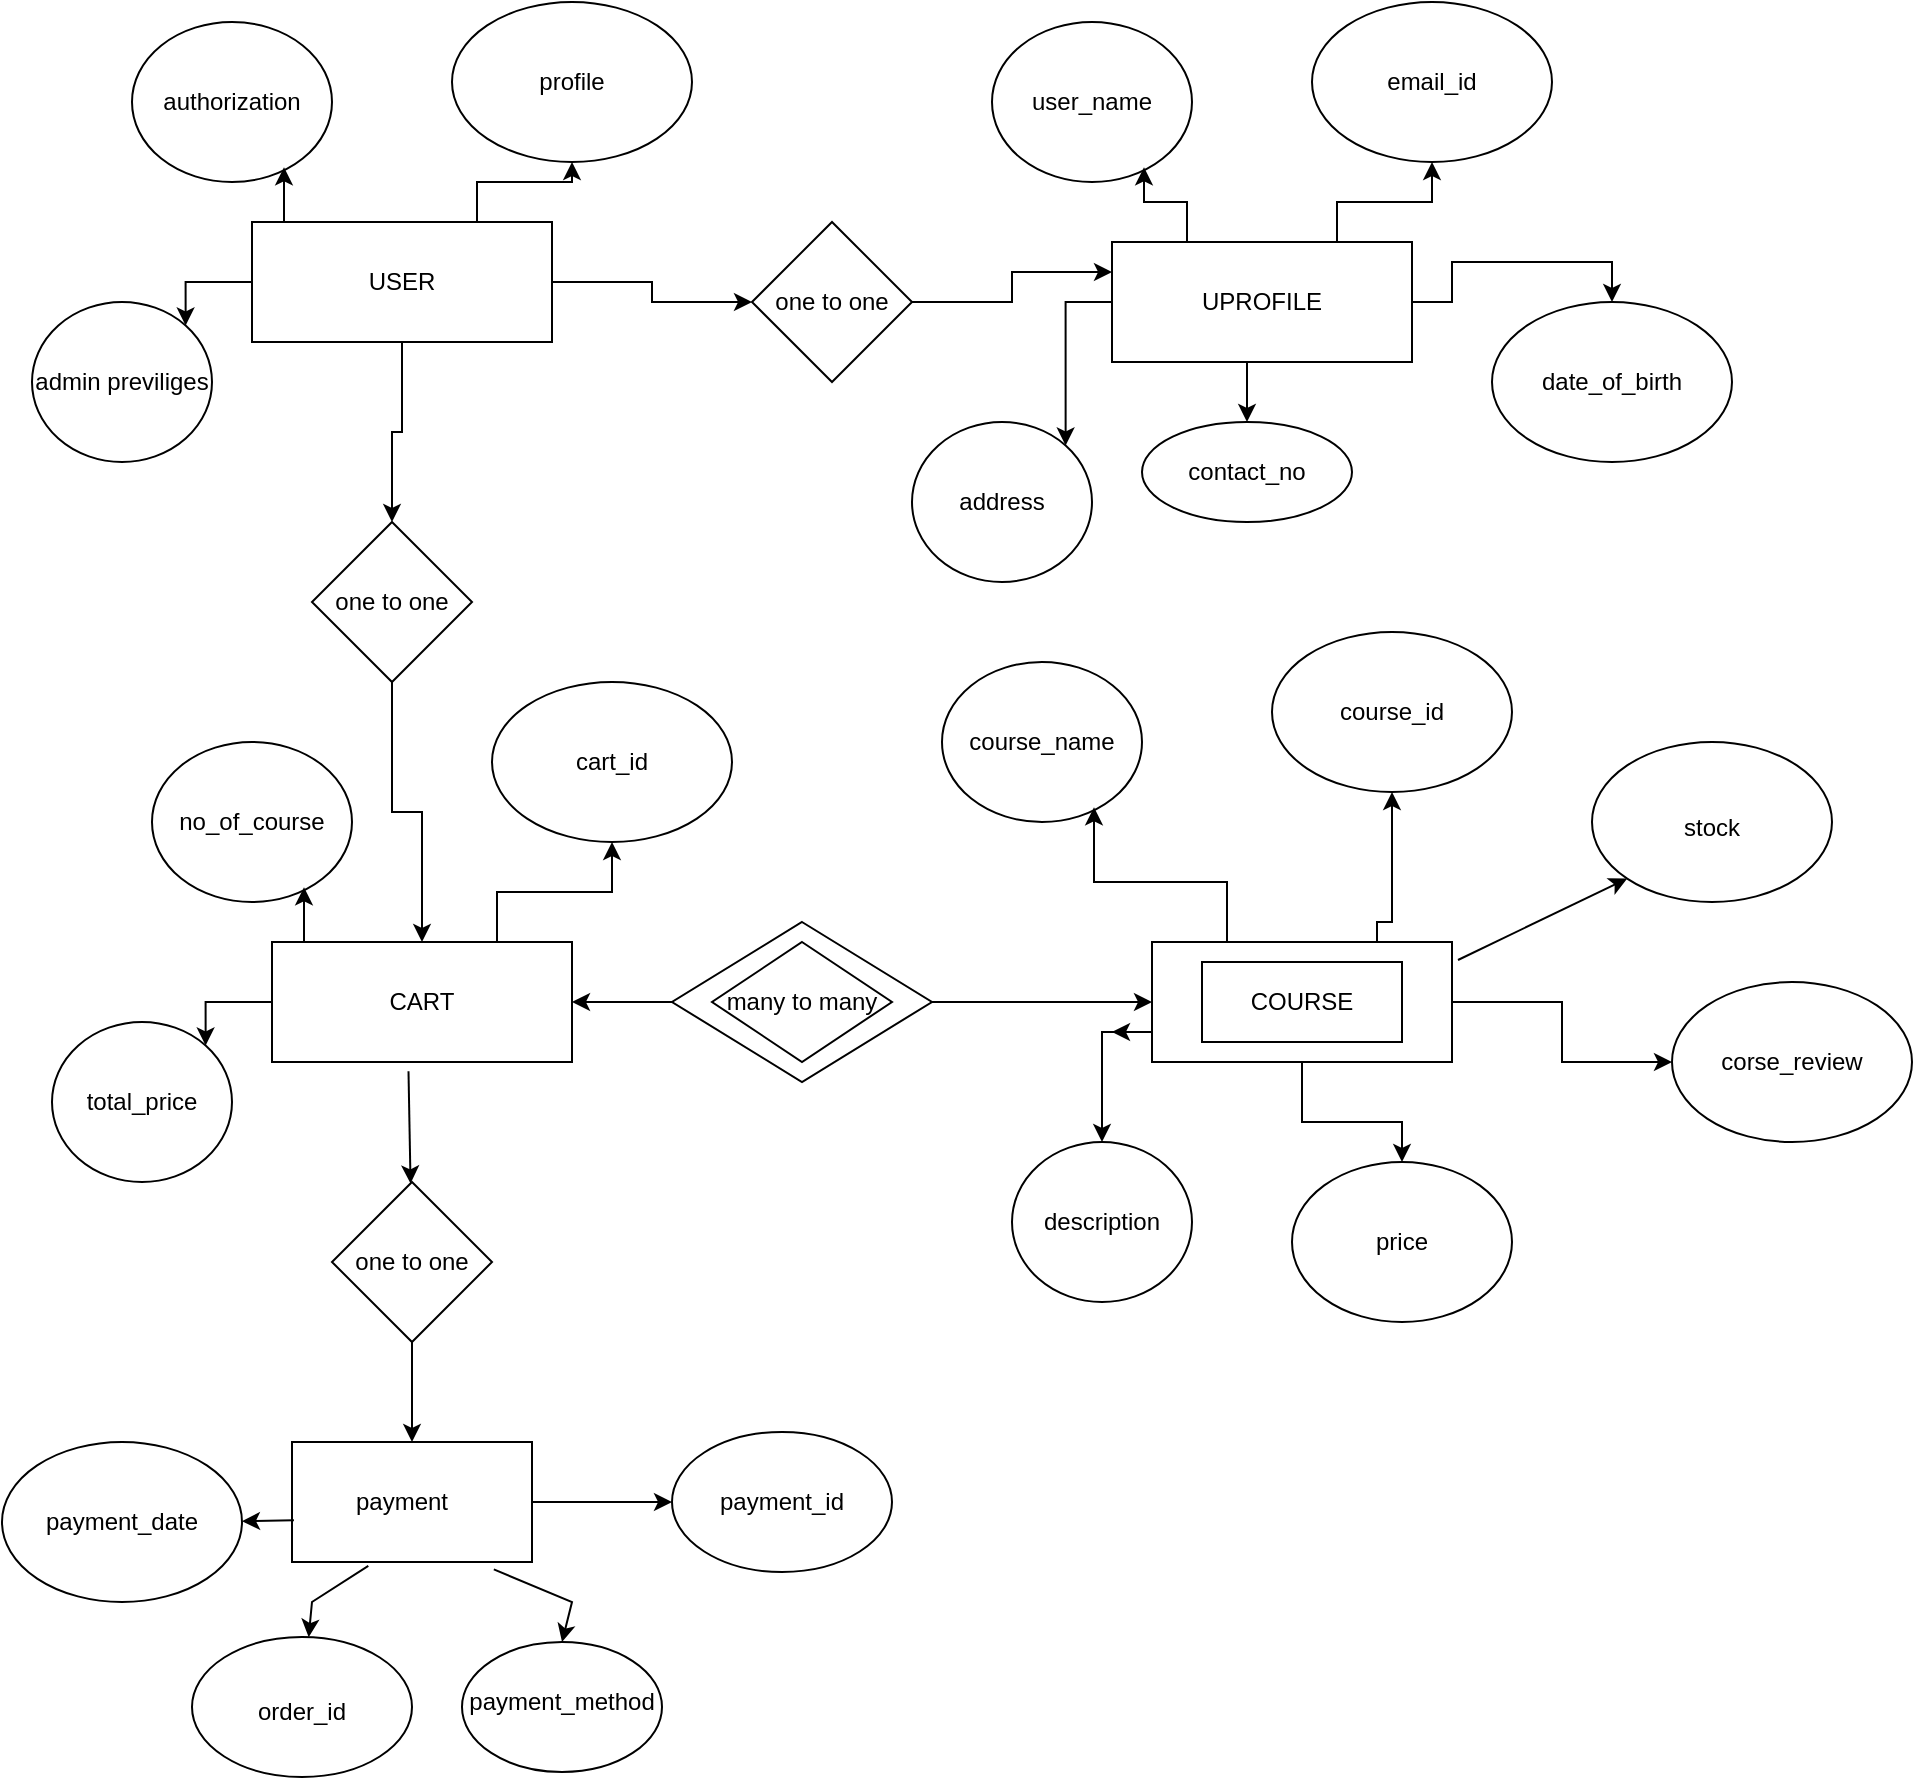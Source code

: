<mxfile version="24.7.4">
  <diagram name="Page-1" id="mvwmTSi5_IDH5NFqB58P">
    <mxGraphModel dx="880" dy="506" grid="1" gridSize="10" guides="1" tooltips="1" connect="1" arrows="1" fold="1" page="1" pageScale="1" pageWidth="850" pageHeight="1100" math="0" shadow="0">
      <root>
        <mxCell id="0" />
        <mxCell id="1" parent="0" />
        <mxCell id="kEGFDjtUeoTELBh9W7m1-1" style="edgeStyle=orthogonalEdgeStyle;rounded=0;orthogonalLoop=1;jettySize=auto;html=1;exitX=0.75;exitY=0;exitDx=0;exitDy=0;" parent="1" source="kEGFDjtUeoTELBh9W7m1-5" target="kEGFDjtUeoTELBh9W7m1-8" edge="1">
          <mxGeometry relative="1" as="geometry" />
        </mxCell>
        <mxCell id="kEGFDjtUeoTELBh9W7m1-2" style="edgeStyle=orthogonalEdgeStyle;rounded=0;orthogonalLoop=1;jettySize=auto;html=1;exitX=0;exitY=0.5;exitDx=0;exitDy=0;entryX=1;entryY=0;entryDx=0;entryDy=0;" parent="1" source="kEGFDjtUeoTELBh9W7m1-5" target="kEGFDjtUeoTELBh9W7m1-7" edge="1">
          <mxGeometry relative="1" as="geometry" />
        </mxCell>
        <mxCell id="kEGFDjtUeoTELBh9W7m1-3" style="edgeStyle=orthogonalEdgeStyle;rounded=0;orthogonalLoop=1;jettySize=auto;html=1;exitX=0.5;exitY=1;exitDx=0;exitDy=0;entryX=0.5;entryY=0;entryDx=0;entryDy=0;" parent="1" source="kEGFDjtUeoTELBh9W7m1-5" target="kEGFDjtUeoTELBh9W7m1-41" edge="1">
          <mxGeometry relative="1" as="geometry" />
        </mxCell>
        <mxCell id="kEGFDjtUeoTELBh9W7m1-4" style="edgeStyle=orthogonalEdgeStyle;rounded=0;orthogonalLoop=1;jettySize=auto;html=1;exitX=1;exitY=0.5;exitDx=0;exitDy=0;entryX=0.5;entryY=0;entryDx=0;entryDy=0;" parent="1" source="kEGFDjtUeoTELBh9W7m1-5" target="kEGFDjtUeoTELBh9W7m1-43" edge="1">
          <mxGeometry relative="1" as="geometry" />
        </mxCell>
        <mxCell id="kEGFDjtUeoTELBh9W7m1-5" value="USER" style="rounded=0;whiteSpace=wrap;html=1;" parent="1" vertex="1">
          <mxGeometry x="150" y="180" width="150" height="60" as="geometry" />
        </mxCell>
        <mxCell id="kEGFDjtUeoTELBh9W7m1-6" value="authorization" style="ellipse;whiteSpace=wrap;html=1;" parent="1" vertex="1">
          <mxGeometry x="90" y="80" width="100" height="80" as="geometry" />
        </mxCell>
        <mxCell id="kEGFDjtUeoTELBh9W7m1-7" value="admin previliges" style="ellipse;whiteSpace=wrap;html=1;" parent="1" vertex="1">
          <mxGeometry x="40" y="220" width="90" height="80" as="geometry" />
        </mxCell>
        <mxCell id="kEGFDjtUeoTELBh9W7m1-8" value="profile" style="ellipse;whiteSpace=wrap;html=1;" parent="1" vertex="1">
          <mxGeometry x="250" y="70" width="120" height="80" as="geometry" />
        </mxCell>
        <mxCell id="kEGFDjtUeoTELBh9W7m1-9" style="edgeStyle=orthogonalEdgeStyle;rounded=0;orthogonalLoop=1;jettySize=auto;html=1;exitX=0.25;exitY=0;exitDx=0;exitDy=0;entryX=0.76;entryY=0.908;entryDx=0;entryDy=0;entryPerimeter=0;" parent="1" source="kEGFDjtUeoTELBh9W7m1-5" target="kEGFDjtUeoTELBh9W7m1-6" edge="1">
          <mxGeometry relative="1" as="geometry" />
        </mxCell>
        <mxCell id="kEGFDjtUeoTELBh9W7m1-10" style="edgeStyle=orthogonalEdgeStyle;rounded=0;orthogonalLoop=1;jettySize=auto;html=1;exitX=0.75;exitY=0;exitDx=0;exitDy=0;" parent="1" source="kEGFDjtUeoTELBh9W7m1-14" target="kEGFDjtUeoTELBh9W7m1-17" edge="1">
          <mxGeometry relative="1" as="geometry" />
        </mxCell>
        <mxCell id="kEGFDjtUeoTELBh9W7m1-11" style="edgeStyle=orthogonalEdgeStyle;rounded=0;orthogonalLoop=1;jettySize=auto;html=1;exitX=0;exitY=0.5;exitDx=0;exitDy=0;entryX=1;entryY=0;entryDx=0;entryDy=0;" parent="1" source="kEGFDjtUeoTELBh9W7m1-14" target="kEGFDjtUeoTELBh9W7m1-16" edge="1">
          <mxGeometry relative="1" as="geometry" />
        </mxCell>
        <mxCell id="kEGFDjtUeoTELBh9W7m1-12" style="edgeStyle=orthogonalEdgeStyle;rounded=0;orthogonalLoop=1;jettySize=auto;html=1;exitX=0.5;exitY=1;exitDx=0;exitDy=0;entryX=0.5;entryY=0;entryDx=0;entryDy=0;" parent="1" source="kEGFDjtUeoTELBh9W7m1-14" target="kEGFDjtUeoTELBh9W7m1-36" edge="1">
          <mxGeometry relative="1" as="geometry" />
        </mxCell>
        <mxCell id="kEGFDjtUeoTELBh9W7m1-13" style="edgeStyle=orthogonalEdgeStyle;rounded=0;orthogonalLoop=1;jettySize=auto;html=1;exitX=1;exitY=0.5;exitDx=0;exitDy=0;entryX=0.5;entryY=0;entryDx=0;entryDy=0;" parent="1" source="kEGFDjtUeoTELBh9W7m1-14" target="kEGFDjtUeoTELBh9W7m1-37" edge="1">
          <mxGeometry relative="1" as="geometry" />
        </mxCell>
        <mxCell id="kEGFDjtUeoTELBh9W7m1-14" value="UPROFILE" style="rounded=0;whiteSpace=wrap;html=1;" parent="1" vertex="1">
          <mxGeometry x="580" y="190" width="150" height="60" as="geometry" />
        </mxCell>
        <mxCell id="kEGFDjtUeoTELBh9W7m1-15" value="user_name" style="ellipse;whiteSpace=wrap;html=1;" parent="1" vertex="1">
          <mxGeometry x="520" y="80" width="100" height="80" as="geometry" />
        </mxCell>
        <mxCell id="kEGFDjtUeoTELBh9W7m1-16" value="address" style="ellipse;whiteSpace=wrap;html=1;" parent="1" vertex="1">
          <mxGeometry x="480" y="280" width="90" height="80" as="geometry" />
        </mxCell>
        <mxCell id="kEGFDjtUeoTELBh9W7m1-17" value="email_id" style="ellipse;whiteSpace=wrap;html=1;" parent="1" vertex="1">
          <mxGeometry x="680" y="70" width="120" height="80" as="geometry" />
        </mxCell>
        <mxCell id="kEGFDjtUeoTELBh9W7m1-18" style="edgeStyle=orthogonalEdgeStyle;rounded=0;orthogonalLoop=1;jettySize=auto;html=1;exitX=0.25;exitY=0;exitDx=0;exitDy=0;entryX=0.76;entryY=0.908;entryDx=0;entryDy=0;entryPerimeter=0;" parent="1" source="kEGFDjtUeoTELBh9W7m1-14" target="kEGFDjtUeoTELBh9W7m1-15" edge="1">
          <mxGeometry relative="1" as="geometry" />
        </mxCell>
        <mxCell id="kEGFDjtUeoTELBh9W7m1-19" style="edgeStyle=orthogonalEdgeStyle;rounded=0;orthogonalLoop=1;jettySize=auto;html=1;exitX=0.75;exitY=0;exitDx=0;exitDy=0;" parent="1" source="kEGFDjtUeoTELBh9W7m1-21" target="kEGFDjtUeoTELBh9W7m1-24" edge="1">
          <mxGeometry relative="1" as="geometry" />
        </mxCell>
        <mxCell id="kEGFDjtUeoTELBh9W7m1-20" style="edgeStyle=orthogonalEdgeStyle;rounded=0;orthogonalLoop=1;jettySize=auto;html=1;exitX=0;exitY=0.5;exitDx=0;exitDy=0;entryX=1;entryY=0;entryDx=0;entryDy=0;" parent="1" source="kEGFDjtUeoTELBh9W7m1-21" target="kEGFDjtUeoTELBh9W7m1-23" edge="1">
          <mxGeometry relative="1" as="geometry" />
        </mxCell>
        <mxCell id="kEGFDjtUeoTELBh9W7m1-21" value="CART" style="rounded=0;whiteSpace=wrap;html=1;" parent="1" vertex="1">
          <mxGeometry x="160" y="540" width="150" height="60" as="geometry" />
        </mxCell>
        <mxCell id="kEGFDjtUeoTELBh9W7m1-22" value="no_of_course" style="ellipse;whiteSpace=wrap;html=1;" parent="1" vertex="1">
          <mxGeometry x="100" y="440" width="100" height="80" as="geometry" />
        </mxCell>
        <mxCell id="kEGFDjtUeoTELBh9W7m1-23" value="total_price" style="ellipse;whiteSpace=wrap;html=1;" parent="1" vertex="1">
          <mxGeometry x="50" y="580" width="90" height="80" as="geometry" />
        </mxCell>
        <mxCell id="kEGFDjtUeoTELBh9W7m1-24" value="cart_id" style="ellipse;whiteSpace=wrap;html=1;" parent="1" vertex="1">
          <mxGeometry x="270" y="410" width="120" height="80" as="geometry" />
        </mxCell>
        <mxCell id="kEGFDjtUeoTELBh9W7m1-25" style="edgeStyle=orthogonalEdgeStyle;rounded=0;orthogonalLoop=1;jettySize=auto;html=1;exitX=0.25;exitY=0;exitDx=0;exitDy=0;entryX=0.76;entryY=0.908;entryDx=0;entryDy=0;entryPerimeter=0;" parent="1" source="kEGFDjtUeoTELBh9W7m1-21" target="kEGFDjtUeoTELBh9W7m1-22" edge="1">
          <mxGeometry relative="1" as="geometry" />
        </mxCell>
        <mxCell id="kEGFDjtUeoTELBh9W7m1-26" style="edgeStyle=orthogonalEdgeStyle;rounded=0;orthogonalLoop=1;jettySize=auto;html=1;exitX=0.75;exitY=0;exitDx=0;exitDy=0;" parent="1" source="kEGFDjtUeoTELBh9W7m1-31" target="kEGFDjtUeoTELBh9W7m1-34" edge="1">
          <mxGeometry relative="1" as="geometry">
            <Array as="points">
              <mxPoint x="713" y="530" />
              <mxPoint x="720" y="530" />
            </Array>
          </mxGeometry>
        </mxCell>
        <mxCell id="kEGFDjtUeoTELBh9W7m1-27" style="edgeStyle=orthogonalEdgeStyle;rounded=0;orthogonalLoop=1;jettySize=auto;html=1;exitX=0.5;exitY=1;exitDx=0;exitDy=0;" parent="1" source="kEGFDjtUeoTELBh9W7m1-31" target="kEGFDjtUeoTELBh9W7m1-38" edge="1">
          <mxGeometry relative="1" as="geometry">
            <Array as="points">
              <mxPoint x="675" y="630" />
              <mxPoint x="725" y="630" />
            </Array>
          </mxGeometry>
        </mxCell>
        <mxCell id="kEGFDjtUeoTELBh9W7m1-28" style="edgeStyle=orthogonalEdgeStyle;rounded=0;orthogonalLoop=1;jettySize=auto;html=1;exitX=1;exitY=0.5;exitDx=0;exitDy=0;" parent="1" source="kEGFDjtUeoTELBh9W7m1-31" target="kEGFDjtUeoTELBh9W7m1-39" edge="1">
          <mxGeometry relative="1" as="geometry" />
        </mxCell>
        <mxCell id="kEGFDjtUeoTELBh9W7m1-29" style="edgeStyle=orthogonalEdgeStyle;rounded=0;orthogonalLoop=1;jettySize=auto;html=1;exitX=0;exitY=0.75;exitDx=0;exitDy=0;" parent="1" source="kEGFDjtUeoTELBh9W7m1-31" edge="1">
          <mxGeometry relative="1" as="geometry">
            <mxPoint x="580" y="585" as="targetPoint" />
          </mxGeometry>
        </mxCell>
        <mxCell id="kEGFDjtUeoTELBh9W7m1-30" style="edgeStyle=orthogonalEdgeStyle;rounded=0;orthogonalLoop=1;jettySize=auto;html=1;exitX=0;exitY=0.75;exitDx=0;exitDy=0;entryX=0.5;entryY=0;entryDx=0;entryDy=0;" parent="1" source="kEGFDjtUeoTELBh9W7m1-31" target="kEGFDjtUeoTELBh9W7m1-33" edge="1">
          <mxGeometry relative="1" as="geometry" />
        </mxCell>
        <mxCell id="kEGFDjtUeoTELBh9W7m1-31" value="" style="rounded=0;whiteSpace=wrap;html=1;" parent="1" vertex="1">
          <mxGeometry x="600" y="540" width="150" height="60" as="geometry" />
        </mxCell>
        <mxCell id="kEGFDjtUeoTELBh9W7m1-32" value="course_name" style="ellipse;whiteSpace=wrap;html=1;" parent="1" vertex="1">
          <mxGeometry x="495" y="400" width="100" height="80" as="geometry" />
        </mxCell>
        <mxCell id="kEGFDjtUeoTELBh9W7m1-33" value="description" style="ellipse;whiteSpace=wrap;html=1;" parent="1" vertex="1">
          <mxGeometry x="530" y="640" width="90" height="80" as="geometry" />
        </mxCell>
        <mxCell id="kEGFDjtUeoTELBh9W7m1-34" value="course_id" style="ellipse;whiteSpace=wrap;html=1;" parent="1" vertex="1">
          <mxGeometry x="660" y="385" width="120" height="80" as="geometry" />
        </mxCell>
        <mxCell id="kEGFDjtUeoTELBh9W7m1-35" style="edgeStyle=orthogonalEdgeStyle;rounded=0;orthogonalLoop=1;jettySize=auto;html=1;exitX=0.25;exitY=0;exitDx=0;exitDy=0;entryX=0.76;entryY=0.908;entryDx=0;entryDy=0;entryPerimeter=0;" parent="1" source="kEGFDjtUeoTELBh9W7m1-31" target="kEGFDjtUeoTELBh9W7m1-32" edge="1">
          <mxGeometry relative="1" as="geometry" />
        </mxCell>
        <mxCell id="kEGFDjtUeoTELBh9W7m1-36" value="contact_no" style="ellipse;whiteSpace=wrap;html=1;" parent="1" vertex="1">
          <mxGeometry x="595" y="280" width="105" height="50" as="geometry" />
        </mxCell>
        <mxCell id="kEGFDjtUeoTELBh9W7m1-37" value="date_of_birth" style="ellipse;whiteSpace=wrap;html=1;" parent="1" vertex="1">
          <mxGeometry x="770" y="220" width="120" height="80" as="geometry" />
        </mxCell>
        <mxCell id="kEGFDjtUeoTELBh9W7m1-38" value="price" style="ellipse;whiteSpace=wrap;html=1;" parent="1" vertex="1">
          <mxGeometry x="670" y="650" width="110" height="80" as="geometry" />
        </mxCell>
        <mxCell id="kEGFDjtUeoTELBh9W7m1-39" value="corse_review" style="ellipse;whiteSpace=wrap;html=1;" parent="1" vertex="1">
          <mxGeometry x="860" y="560" width="120" height="80" as="geometry" />
        </mxCell>
        <mxCell id="kEGFDjtUeoTELBh9W7m1-40" style="edgeStyle=orthogonalEdgeStyle;rounded=0;orthogonalLoop=1;jettySize=auto;html=1;exitX=0.5;exitY=1;exitDx=0;exitDy=0;" parent="1" source="kEGFDjtUeoTELBh9W7m1-41" target="kEGFDjtUeoTELBh9W7m1-21" edge="1">
          <mxGeometry relative="1" as="geometry" />
        </mxCell>
        <mxCell id="kEGFDjtUeoTELBh9W7m1-41" value="one to one" style="rhombus;whiteSpace=wrap;html=1;" parent="1" vertex="1">
          <mxGeometry x="180" y="330" width="80" height="80" as="geometry" />
        </mxCell>
        <mxCell id="kEGFDjtUeoTELBh9W7m1-42" style="edgeStyle=orthogonalEdgeStyle;rounded=0;orthogonalLoop=1;jettySize=auto;html=1;exitX=0.5;exitY=1;exitDx=0;exitDy=0;entryX=0;entryY=0.25;entryDx=0;entryDy=0;" parent="1" source="kEGFDjtUeoTELBh9W7m1-43" target="kEGFDjtUeoTELBh9W7m1-14" edge="1">
          <mxGeometry relative="1" as="geometry" />
        </mxCell>
        <mxCell id="kEGFDjtUeoTELBh9W7m1-43" value="one to one" style="rhombus;whiteSpace=wrap;html=1;direction=north;" parent="1" vertex="1">
          <mxGeometry x="400" y="180" width="80" height="80" as="geometry" />
        </mxCell>
        <mxCell id="kEGFDjtUeoTELBh9W7m1-44" value="COURSE" style="rounded=0;whiteSpace=wrap;html=1;" parent="1" vertex="1">
          <mxGeometry x="625" y="550" width="100" height="40" as="geometry" />
        </mxCell>
        <mxCell id="kEGFDjtUeoTELBh9W7m1-45" style="edgeStyle=orthogonalEdgeStyle;rounded=0;orthogonalLoop=1;jettySize=auto;html=1;exitX=1;exitY=0.5;exitDx=0;exitDy=0;entryX=0;entryY=0.5;entryDx=0;entryDy=0;" parent="1" source="kEGFDjtUeoTELBh9W7m1-47" target="kEGFDjtUeoTELBh9W7m1-31" edge="1">
          <mxGeometry relative="1" as="geometry" />
        </mxCell>
        <mxCell id="kEGFDjtUeoTELBh9W7m1-46" style="edgeStyle=orthogonalEdgeStyle;rounded=0;orthogonalLoop=1;jettySize=auto;html=1;exitX=0;exitY=0.5;exitDx=0;exitDy=0;" parent="1" source="kEGFDjtUeoTELBh9W7m1-47" target="kEGFDjtUeoTELBh9W7m1-21" edge="1">
          <mxGeometry relative="1" as="geometry" />
        </mxCell>
        <mxCell id="kEGFDjtUeoTELBh9W7m1-47" value="" style="rhombus;whiteSpace=wrap;html=1;" parent="1" vertex="1">
          <mxGeometry x="360" y="530" width="130" height="80" as="geometry" />
        </mxCell>
        <mxCell id="kEGFDjtUeoTELBh9W7m1-48" value="many to many" style="rhombus;whiteSpace=wrap;html=1;" parent="1" vertex="1">
          <mxGeometry x="380" y="540" width="90" height="60" as="geometry" />
        </mxCell>
        <mxCell id="kEGFDjtUeoTELBh9W7m1-49" value="" style="ellipse;whiteSpace=wrap;html=1;" parent="1" vertex="1">
          <mxGeometry x="820" y="440" width="120" height="80" as="geometry" />
        </mxCell>
        <mxCell id="kEGFDjtUeoTELBh9W7m1-50" value="" style="endArrow=classic;html=1;rounded=0;exitX=1.02;exitY=0.15;exitDx=0;exitDy=0;exitPerimeter=0;entryX=0;entryY=1;entryDx=0;entryDy=0;" parent="1" source="kEGFDjtUeoTELBh9W7m1-31" target="kEGFDjtUeoTELBh9W7m1-49" edge="1">
          <mxGeometry width="50" height="50" relative="1" as="geometry">
            <mxPoint x="780" y="560" as="sourcePoint" />
            <mxPoint x="830" y="510" as="targetPoint" />
            <Array as="points" />
          </mxGeometry>
        </mxCell>
        <mxCell id="kEGFDjtUeoTELBh9W7m1-51" value="stock" style="text;strokeColor=none;align=center;fillColor=none;html=1;verticalAlign=middle;whiteSpace=wrap;rounded=0;" parent="1" vertex="1">
          <mxGeometry x="840" y="465" width="80" height="35" as="geometry" />
        </mxCell>
        <mxCell id="kEGFDjtUeoTELBh9W7m1-52" value="" style="endArrow=classic;html=1;rounded=0;exitX=0.455;exitY=1.077;exitDx=0;exitDy=0;exitPerimeter=0;" parent="1" source="kEGFDjtUeoTELBh9W7m1-21" target="kEGFDjtUeoTELBh9W7m1-54" edge="1">
          <mxGeometry width="50" height="50" relative="1" as="geometry">
            <mxPoint x="220" y="670" as="sourcePoint" />
            <mxPoint x="228" y="670" as="targetPoint" />
          </mxGeometry>
        </mxCell>
        <mxCell id="kEGFDjtUeoTELBh9W7m1-54" value="" style="rhombus;whiteSpace=wrap;html=1;" parent="1" vertex="1">
          <mxGeometry x="190" y="660" width="80" height="80" as="geometry" />
        </mxCell>
        <mxCell id="kEGFDjtUeoTELBh9W7m1-55" value="one to one" style="text;strokeColor=none;align=center;fillColor=none;html=1;verticalAlign=middle;whiteSpace=wrap;rounded=0;" parent="1" vertex="1">
          <mxGeometry x="200" y="685" width="60" height="30" as="geometry" />
        </mxCell>
        <mxCell id="kEGFDjtUeoTELBh9W7m1-56" value="" style="endArrow=classic;html=1;rounded=0;exitX=0.5;exitY=1;exitDx=0;exitDy=0;" parent="1" source="kEGFDjtUeoTELBh9W7m1-54" edge="1">
          <mxGeometry width="50" height="50" relative="1" as="geometry">
            <mxPoint x="400" y="760" as="sourcePoint" />
            <mxPoint x="230" y="790" as="targetPoint" />
          </mxGeometry>
        </mxCell>
        <mxCell id="kEGFDjtUeoTELBh9W7m1-57" value="" style="rounded=0;whiteSpace=wrap;html=1;" parent="1" vertex="1">
          <mxGeometry x="170" y="790" width="120" height="60" as="geometry" />
        </mxCell>
        <mxCell id="kEGFDjtUeoTELBh9W7m1-58" value="payment" style="text;strokeColor=none;align=center;fillColor=none;html=1;verticalAlign=middle;whiteSpace=wrap;rounded=0;" parent="1" vertex="1">
          <mxGeometry x="195" y="805" width="60" height="30" as="geometry" />
        </mxCell>
        <mxCell id="kEGFDjtUeoTELBh9W7m1-59" value="" style="endArrow=classic;html=1;rounded=0;exitX=1;exitY=0.5;exitDx=0;exitDy=0;" parent="1" source="kEGFDjtUeoTELBh9W7m1-57" edge="1">
          <mxGeometry width="50" height="50" relative="1" as="geometry">
            <mxPoint x="330" y="830" as="sourcePoint" />
            <mxPoint x="360" y="820" as="targetPoint" />
          </mxGeometry>
        </mxCell>
        <mxCell id="kEGFDjtUeoTELBh9W7m1-60" value="" style="ellipse;whiteSpace=wrap;html=1;" parent="1" vertex="1">
          <mxGeometry x="360" y="785" width="110" height="70" as="geometry" />
        </mxCell>
        <mxCell id="kEGFDjtUeoTELBh9W7m1-61" value="" style="endArrow=classic;html=1;rounded=0;exitX=0.318;exitY=1.032;exitDx=0;exitDy=0;exitPerimeter=0;" parent="1" source="kEGFDjtUeoTELBh9W7m1-57" target="kEGFDjtUeoTELBh9W7m1-62" edge="1">
          <mxGeometry width="50" height="50" relative="1" as="geometry">
            <mxPoint x="350" y="770" as="sourcePoint" />
            <mxPoint x="240" y="920" as="targetPoint" />
            <Array as="points">
              <mxPoint x="180" y="870" />
            </Array>
          </mxGeometry>
        </mxCell>
        <mxCell id="kEGFDjtUeoTELBh9W7m1-62" value="" style="ellipse;whiteSpace=wrap;html=1;" parent="1" vertex="1">
          <mxGeometry x="120" y="887.5" width="110" height="70" as="geometry" />
        </mxCell>
        <mxCell id="kEGFDjtUeoTELBh9W7m1-63" value="" style="endArrow=classic;html=1;rounded=0;exitX=0.008;exitY=0.653;exitDx=0;exitDy=0;exitPerimeter=0;" parent="1" source="kEGFDjtUeoTELBh9W7m1-57" target="kEGFDjtUeoTELBh9W7m1-64" edge="1">
          <mxGeometry width="50" height="50" relative="1" as="geometry">
            <mxPoint x="350" y="770" as="sourcePoint" />
            <mxPoint x="120" y="829" as="targetPoint" />
          </mxGeometry>
        </mxCell>
        <mxCell id="kEGFDjtUeoTELBh9W7m1-64" value="" style="ellipse;whiteSpace=wrap;html=1;" parent="1" vertex="1">
          <mxGeometry x="25" y="790" width="120" height="80" as="geometry" />
        </mxCell>
        <mxCell id="kEGFDjtUeoTELBh9W7m1-65" value="payment_id" style="text;strokeColor=none;align=center;fillColor=none;html=1;verticalAlign=middle;whiteSpace=wrap;rounded=0;" parent="1" vertex="1">
          <mxGeometry x="385" y="805" width="60" height="30" as="geometry" />
        </mxCell>
        <mxCell id="kEGFDjtUeoTELBh9W7m1-66" value="order_id" style="text;strokeColor=none;align=center;fillColor=none;html=1;verticalAlign=middle;whiteSpace=wrap;rounded=0;" parent="1" vertex="1">
          <mxGeometry x="145" y="910" width="60" height="30" as="geometry" />
        </mxCell>
        <mxCell id="kEGFDjtUeoTELBh9W7m1-67" value="payment_date" style="text;strokeColor=none;align=center;fillColor=none;html=1;verticalAlign=middle;whiteSpace=wrap;rounded=0;" parent="1" vertex="1">
          <mxGeometry x="55" y="815" width="60" height="30" as="geometry" />
        </mxCell>
        <mxCell id="kEGFDjtUeoTELBh9W7m1-68" value="" style="endArrow=classic;html=1;rounded=0;exitX=0.841;exitY=1.062;exitDx=0;exitDy=0;exitPerimeter=0;entryX=0.5;entryY=0;entryDx=0;entryDy=0;" parent="1" source="kEGFDjtUeoTELBh9W7m1-57" target="kEGFDjtUeoTELBh9W7m1-70" edge="1">
          <mxGeometry width="50" height="50" relative="1" as="geometry">
            <mxPoint x="290" y="930" as="sourcePoint" />
            <mxPoint x="280" y="890" as="targetPoint" />
            <Array as="points">
              <mxPoint x="310" y="870" />
            </Array>
          </mxGeometry>
        </mxCell>
        <mxCell id="kEGFDjtUeoTELBh9W7m1-70" value="" style="ellipse;whiteSpace=wrap;html=1;" parent="1" vertex="1">
          <mxGeometry x="255" y="890" width="100" height="65" as="geometry" />
        </mxCell>
        <mxCell id="kEGFDjtUeoTELBh9W7m1-72" value="payment_method" style="text;strokeColor=none;align=center;fillColor=none;html=1;verticalAlign=middle;whiteSpace=wrap;rounded=0;" parent="1" vertex="1">
          <mxGeometry x="280" y="910" width="50" height="20" as="geometry" />
        </mxCell>
      </root>
    </mxGraphModel>
  </diagram>
</mxfile>

